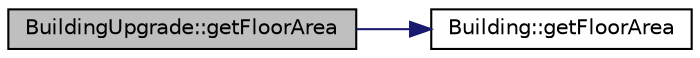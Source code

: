 digraph "BuildingUpgrade::getFloorArea"
{
 // LATEX_PDF_SIZE
  edge [fontname="Helvetica",fontsize="10",labelfontname="Helvetica",labelfontsize="10"];
  node [fontname="Helvetica",fontsize="10",shape=record];
  rankdir="LR";
  Node1 [label="BuildingUpgrade::getFloorArea",height=0.2,width=0.4,color="black", fillcolor="grey75", style="filled", fontcolor="black",tooltip="Gets the building's floor area."];
  Node1 -> Node2 [color="midnightblue",fontsize="10",style="solid",fontname="Helvetica"];
  Node2 [label="Building::getFloorArea",height=0.2,width=0.4,color="black", fillcolor="white", style="filled",URL="$classBuilding.html#a333cb1eea387ee3c085918eb9c0d29c9",tooltip=" "];
}
